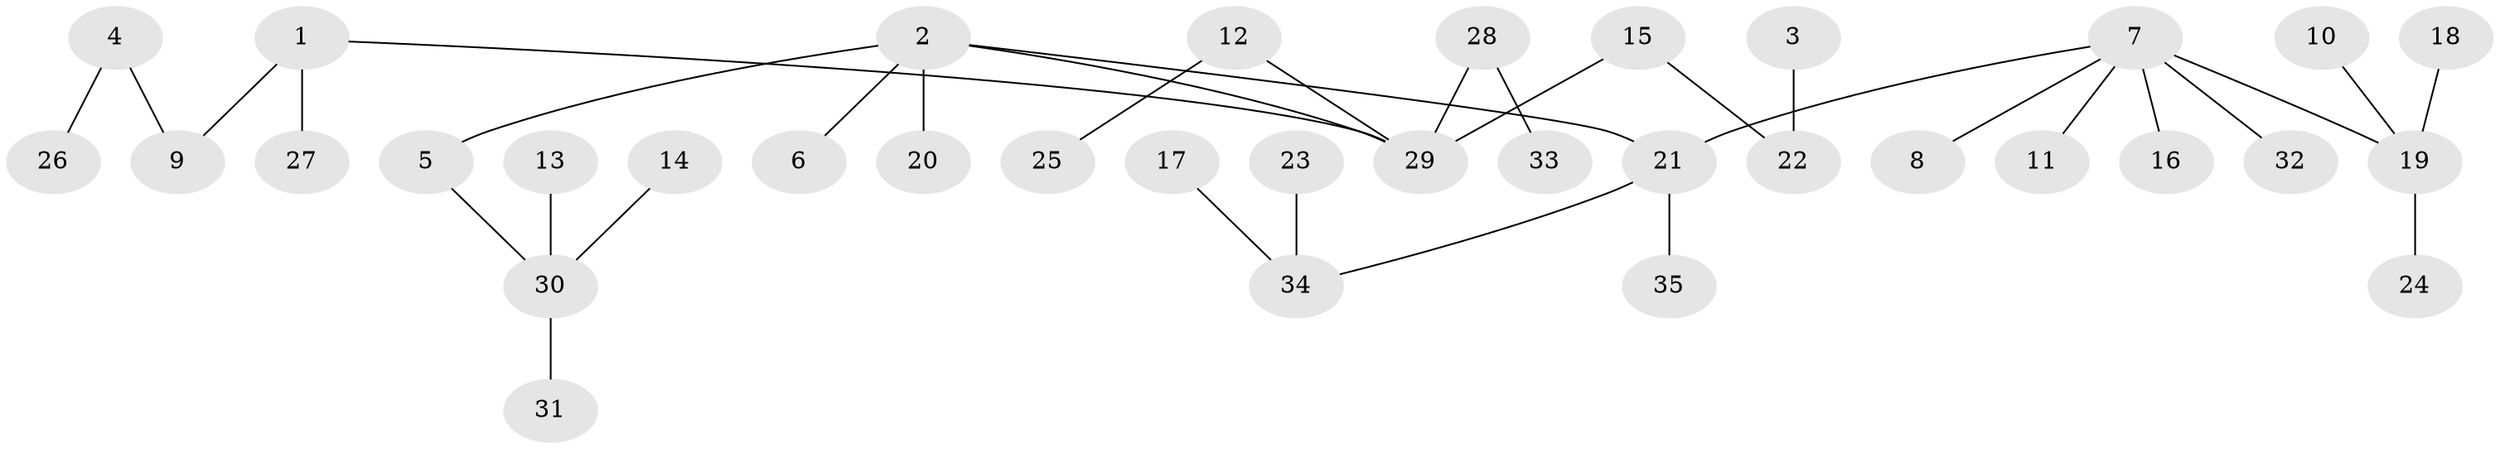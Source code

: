 // original degree distribution, {6: 0.02857142857142857, 3: 0.08571428571428572, 5: 0.02857142857142857, 4: 0.07142857142857142, 2: 0.24285714285714285, 7: 0.014285714285714285, 1: 0.5285714285714286}
// Generated by graph-tools (version 1.1) at 2025/37/03/04/25 23:37:16]
// undirected, 35 vertices, 34 edges
graph export_dot {
  node [color=gray90,style=filled];
  1;
  2;
  3;
  4;
  5;
  6;
  7;
  8;
  9;
  10;
  11;
  12;
  13;
  14;
  15;
  16;
  17;
  18;
  19;
  20;
  21;
  22;
  23;
  24;
  25;
  26;
  27;
  28;
  29;
  30;
  31;
  32;
  33;
  34;
  35;
  1 -- 9 [weight=1.0];
  1 -- 27 [weight=1.0];
  1 -- 29 [weight=1.0];
  2 -- 5 [weight=1.0];
  2 -- 6 [weight=1.0];
  2 -- 20 [weight=1.0];
  2 -- 21 [weight=1.0];
  2 -- 29 [weight=1.0];
  3 -- 22 [weight=1.0];
  4 -- 9 [weight=1.0];
  4 -- 26 [weight=1.0];
  5 -- 30 [weight=1.0];
  7 -- 8 [weight=1.0];
  7 -- 11 [weight=1.0];
  7 -- 16 [weight=1.0];
  7 -- 19 [weight=1.0];
  7 -- 21 [weight=1.0];
  7 -- 32 [weight=1.0];
  10 -- 19 [weight=1.0];
  12 -- 25 [weight=1.0];
  12 -- 29 [weight=1.0];
  13 -- 30 [weight=1.0];
  14 -- 30 [weight=1.0];
  15 -- 22 [weight=1.0];
  15 -- 29 [weight=1.0];
  17 -- 34 [weight=1.0];
  18 -- 19 [weight=1.0];
  19 -- 24 [weight=1.0];
  21 -- 34 [weight=1.0];
  21 -- 35 [weight=1.0];
  23 -- 34 [weight=1.0];
  28 -- 29 [weight=1.0];
  28 -- 33 [weight=1.0];
  30 -- 31 [weight=1.0];
}
